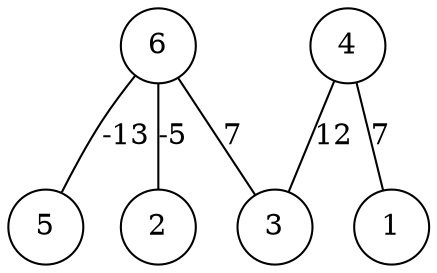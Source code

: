 graph { 
	 fontname="Helvetica,Arial,sans-serif" 
	 node [shape = circle]; 
	 6 -- 2 [label = "-5"];
	 6 -- 3 [label = "7"];
	 6 -- 5 [label = "-13"];
	 4 -- 1 [label = "7"];
	 4 -- 3 [label = "12"];
	 1;
	 2;
	 3;
	 4;
	 5;
	 6;
}
